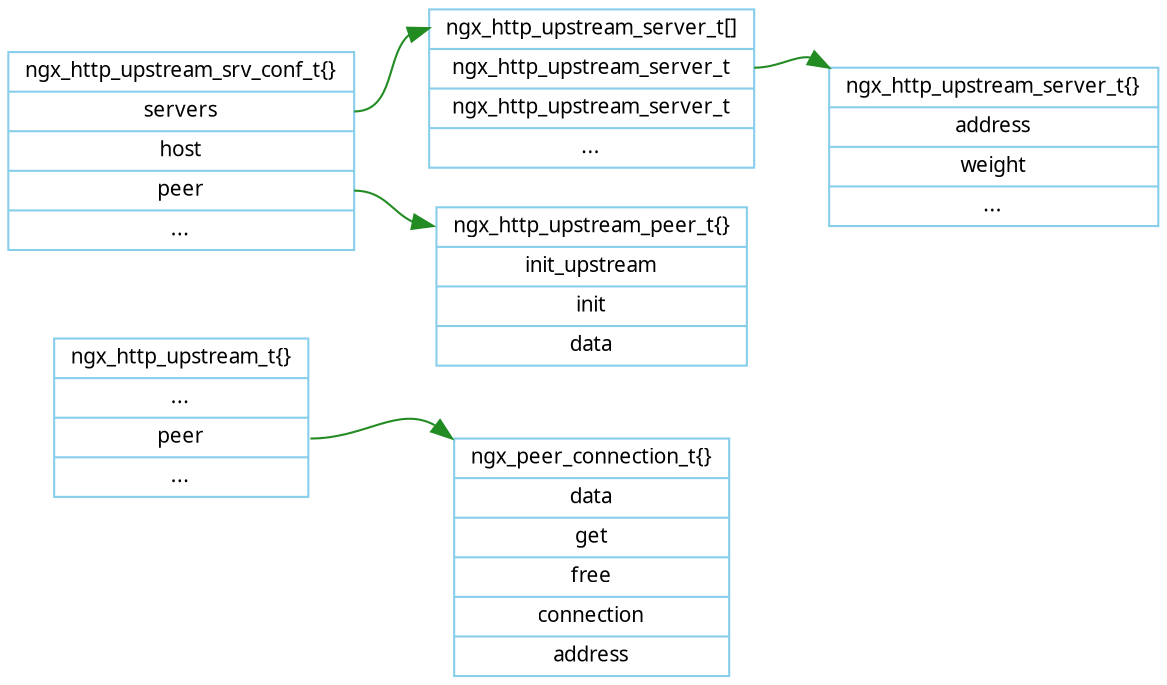 digraph ngx_load_balance_interface {
   rankdir=LR;

   node [shape=record, color=skyblue, fontname="Verdana", fontsize=10];
   edge [color=forestgreen, fontname="Verdana", fontsize=10];


   ngx_http_upstream_t [label="<head>ngx_http_upstream_t\{\}|...|<peer>peer|..."];
   ngx_peer_connection_t [label="<head>ngx_peer_connection_t\{\}|<data>data|<get>get|<free>free|<connection>connection|address"];
   ngx_http_upstream_t:peer -> ngx_peer_connection_t:head:nw;




   ngx_http_upstream_srv_conf_t [label="<head>ngx_http_upstream_srv_conf_t\{\}|<servers>servers|host|<peer>peer|..."];
   ngx_http_upstream_server_t_array [label="<head>ngx_http_upstream_server_t\[\]|<n1>ngx_http_upstream_server_t|<n2>ngx_http_upstream_server_t|..."];
   ngx_http_upstream_server_t [label="<head>ngx_http_upstream_server_t\{\}|address|weight|..."];
   ngx_http_upstream_peer_t [label="<head>ngx_http_upstream_peer_t\{\}|<init_upstream>init_upstream|<init>init|<data>data"];
   ngx_http_upstream_srv_conf_t:servers -> ngx_http_upstream_server_t_array:head;
   ngx_http_upstream_server_t_array:n1 -> ngx_http_upstream_server_t:head:nw;
   ngx_http_upstream_srv_conf_t:peer -> ngx_http_upstream_peer_t:head;



  
 
}